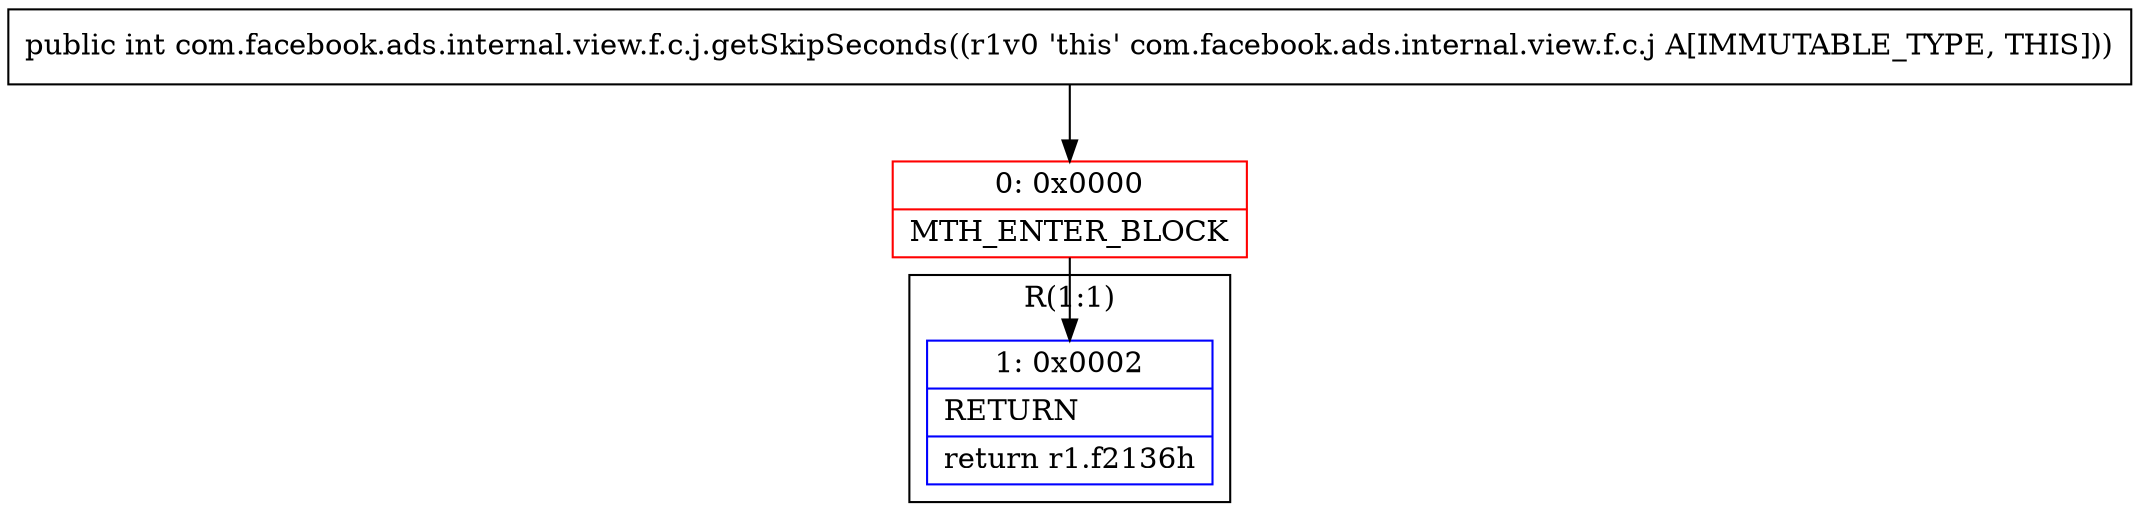 digraph "CFG forcom.facebook.ads.internal.view.f.c.j.getSkipSeconds()I" {
subgraph cluster_Region_1170996316 {
label = "R(1:1)";
node [shape=record,color=blue];
Node_1 [shape=record,label="{1\:\ 0x0002|RETURN\l|return r1.f2136h\l}"];
}
Node_0 [shape=record,color=red,label="{0\:\ 0x0000|MTH_ENTER_BLOCK\l}"];
MethodNode[shape=record,label="{public int com.facebook.ads.internal.view.f.c.j.getSkipSeconds((r1v0 'this' com.facebook.ads.internal.view.f.c.j A[IMMUTABLE_TYPE, THIS])) }"];
MethodNode -> Node_0;
Node_0 -> Node_1;
}

